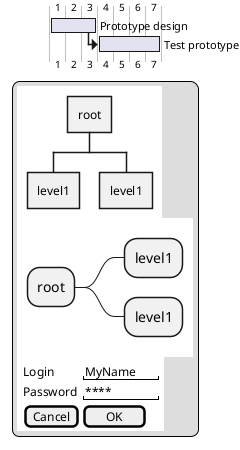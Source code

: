 {
  "sha1": "thfbicmnhe3o8z3mljakxzgiznqy2xx",
  "insertion": {
    "when": "2024-06-04T17:28:46.235Z",
    "url": "https://forum.plantuml.net/11895/embed-sub-diagrams-all-type-especially-mindmap-type-diagram",
    "user": "plantuml@gmail.com"
  }
}
@startgantt
[Prototype design] lasts 3 days
[Test prototype] starts at [Prototype design]'s end
[Test prototype] lasts 4 days

legend
{{wbs
* root
** level1
** level1
}}
{{mindmap
* root
** level1
** level1
}}
{{
salt
{
  Login    | "MyName   "
  Password | "****     "
  [Cancel] | [  OK   ]
}
}}
end legend
@endgantt

